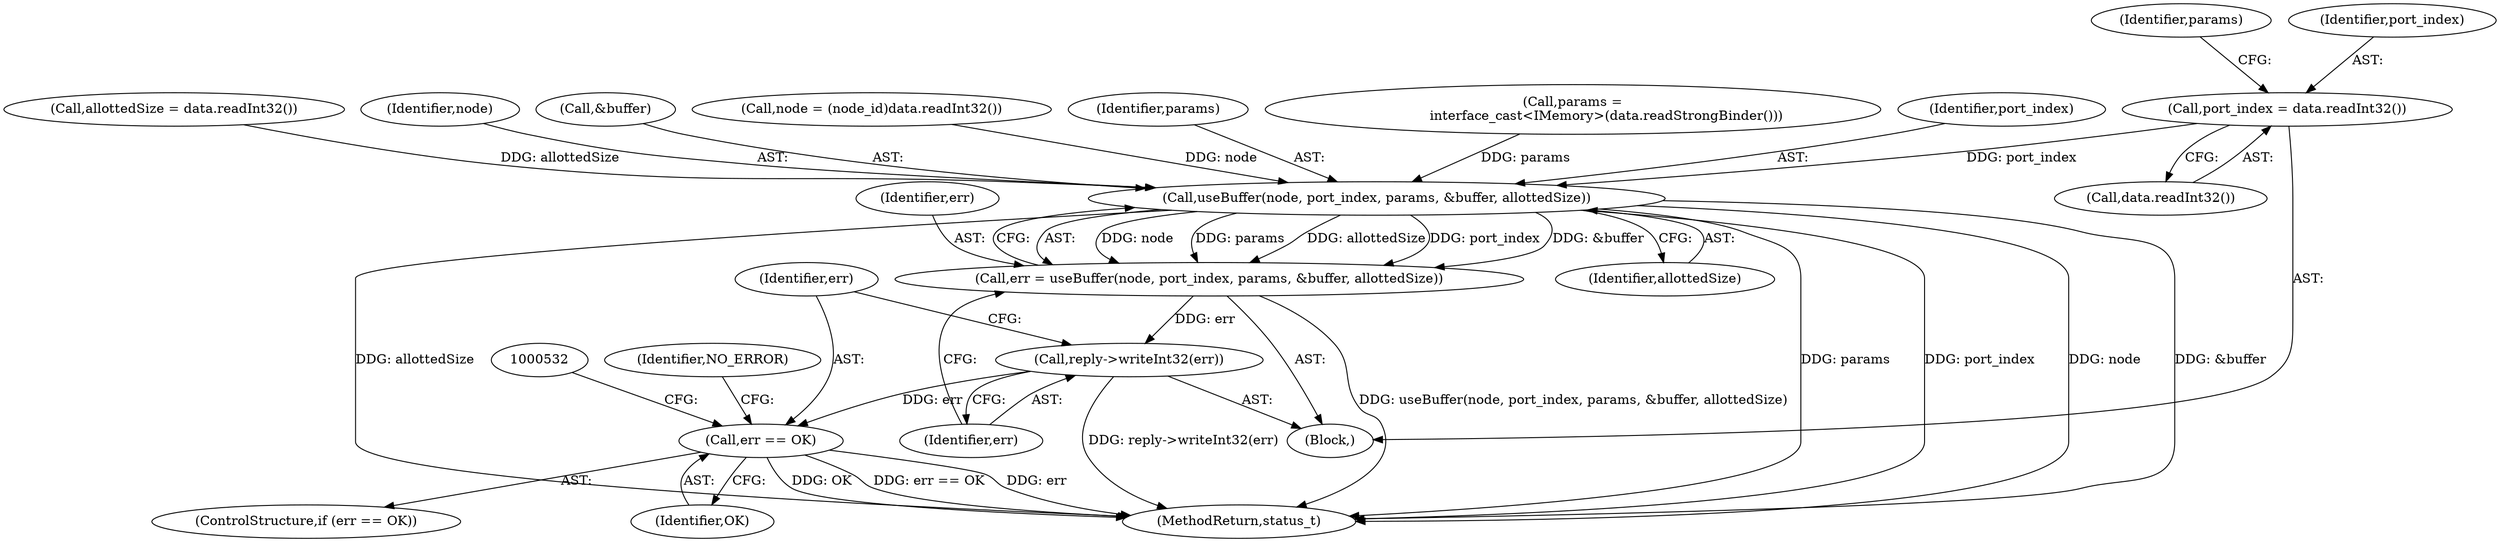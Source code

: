 digraph "0_Android_8d87321b704cb3f88e8cae668937d001fd63d5e3@API" {
"1000497" [label="(Call,port_index = data.readInt32())"];
"1000516" [label="(Call,useBuffer(node, port_index, params, &buffer, allottedSize))"];
"1000514" [label="(Call,err = useBuffer(node, port_index, params, &buffer, allottedSize))"];
"1000523" [label="(Call,reply->writeInt32(err))"];
"1000526" [label="(Call,err == OK)"];
"1000517" [label="(Identifier,node)"];
"1000535" [label="(Identifier,NO_ERROR)"];
"1001207" [label="(MethodReturn,status_t)"];
"1000520" [label="(Call,&buffer)"];
"1000491" [label="(Call,node = (node_id)data.readInt32())"];
"1000516" [label="(Call,useBuffer(node, port_index, params, &buffer, allottedSize))"];
"1000502" [label="(Identifier,params)"];
"1000522" [label="(Identifier,allottedSize)"];
"1000519" [label="(Identifier,params)"];
"1000485" [label="(Block,)"];
"1000514" [label="(Call,err = useBuffer(node, port_index, params, &buffer, allottedSize))"];
"1000528" [label="(Identifier,OK)"];
"1000497" [label="(Call,port_index = data.readInt32())"];
"1000501" [label="(Call,params =\n                interface_cast<IMemory>(data.readStrongBinder()))"];
"1000518" [label="(Identifier,port_index)"];
"1000524" [label="(Identifier,err)"];
"1000509" [label="(Call,allottedSize = data.readInt32())"];
"1000499" [label="(Call,data.readInt32())"];
"1000515" [label="(Identifier,err)"];
"1000523" [label="(Call,reply->writeInt32(err))"];
"1000498" [label="(Identifier,port_index)"];
"1000527" [label="(Identifier,err)"];
"1000526" [label="(Call,err == OK)"];
"1000525" [label="(ControlStructure,if (err == OK))"];
"1000497" -> "1000485"  [label="AST: "];
"1000497" -> "1000499"  [label="CFG: "];
"1000498" -> "1000497"  [label="AST: "];
"1000499" -> "1000497"  [label="AST: "];
"1000502" -> "1000497"  [label="CFG: "];
"1000497" -> "1000516"  [label="DDG: port_index"];
"1000516" -> "1000514"  [label="AST: "];
"1000516" -> "1000522"  [label="CFG: "];
"1000517" -> "1000516"  [label="AST: "];
"1000518" -> "1000516"  [label="AST: "];
"1000519" -> "1000516"  [label="AST: "];
"1000520" -> "1000516"  [label="AST: "];
"1000522" -> "1000516"  [label="AST: "];
"1000514" -> "1000516"  [label="CFG: "];
"1000516" -> "1001207"  [label="DDG: &buffer"];
"1000516" -> "1001207"  [label="DDG: allottedSize"];
"1000516" -> "1001207"  [label="DDG: params"];
"1000516" -> "1001207"  [label="DDG: port_index"];
"1000516" -> "1001207"  [label="DDG: node"];
"1000516" -> "1000514"  [label="DDG: node"];
"1000516" -> "1000514"  [label="DDG: params"];
"1000516" -> "1000514"  [label="DDG: allottedSize"];
"1000516" -> "1000514"  [label="DDG: port_index"];
"1000516" -> "1000514"  [label="DDG: &buffer"];
"1000491" -> "1000516"  [label="DDG: node"];
"1000501" -> "1000516"  [label="DDG: params"];
"1000509" -> "1000516"  [label="DDG: allottedSize"];
"1000514" -> "1000485"  [label="AST: "];
"1000515" -> "1000514"  [label="AST: "];
"1000524" -> "1000514"  [label="CFG: "];
"1000514" -> "1001207"  [label="DDG: useBuffer(node, port_index, params, &buffer, allottedSize)"];
"1000514" -> "1000523"  [label="DDG: err"];
"1000523" -> "1000485"  [label="AST: "];
"1000523" -> "1000524"  [label="CFG: "];
"1000524" -> "1000523"  [label="AST: "];
"1000527" -> "1000523"  [label="CFG: "];
"1000523" -> "1001207"  [label="DDG: reply->writeInt32(err)"];
"1000523" -> "1000526"  [label="DDG: err"];
"1000526" -> "1000525"  [label="AST: "];
"1000526" -> "1000528"  [label="CFG: "];
"1000527" -> "1000526"  [label="AST: "];
"1000528" -> "1000526"  [label="AST: "];
"1000532" -> "1000526"  [label="CFG: "];
"1000535" -> "1000526"  [label="CFG: "];
"1000526" -> "1001207"  [label="DDG: OK"];
"1000526" -> "1001207"  [label="DDG: err == OK"];
"1000526" -> "1001207"  [label="DDG: err"];
}

